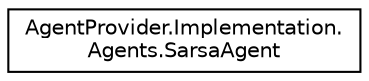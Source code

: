 digraph "Graphical Class Hierarchy"
{
  edge [fontname="Helvetica",fontsize="10",labelfontname="Helvetica",labelfontsize="10"];
  node [fontname="Helvetica",fontsize="10",shape=record];
  rankdir="LR";
  Node1 [label="AgentProvider.Implementation.\lAgents.SarsaAgent",height=0.2,width=0.4,color="black", fillcolor="white", style="filled",URL="$class_agent_provider_1_1_implementation_1_1_agents_1_1_sarsa_agent.html"];
}
